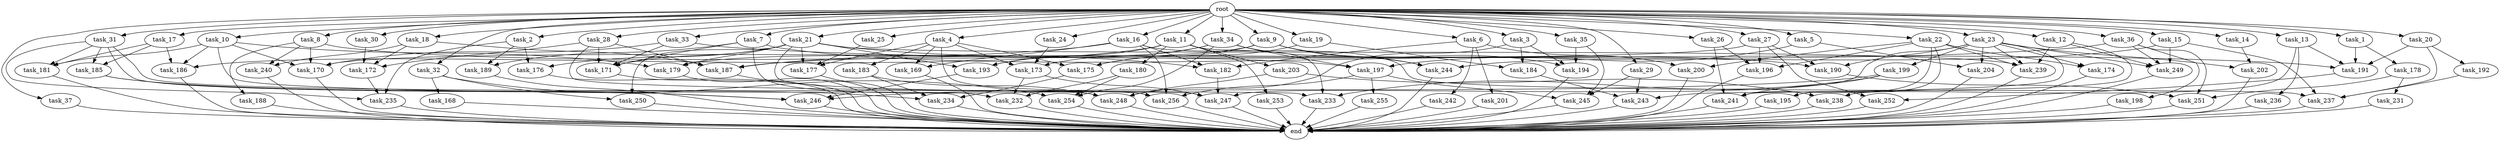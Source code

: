 digraph G {
  root [size="0.000000"];
  task_1 [size="10.240000"];
  task_2 [size="10.240000"];
  task_3 [size="10.240000"];
  task_4 [size="10.240000"];
  task_5 [size="10.240000"];
  task_6 [size="10.240000"];
  task_7 [size="10.240000"];
  task_8 [size="10.240000"];
  task_9 [size="10.240000"];
  task_10 [size="10.240000"];
  task_11 [size="10.240000"];
  task_12 [size="10.240000"];
  task_13 [size="10.240000"];
  task_14 [size="10.240000"];
  task_15 [size="10.240000"];
  task_16 [size="10.240000"];
  task_17 [size="10.240000"];
  task_18 [size="10.240000"];
  task_19 [size="10.240000"];
  task_20 [size="10.240000"];
  task_21 [size="10.240000"];
  task_22 [size="10.240000"];
  task_23 [size="10.240000"];
  task_24 [size="10.240000"];
  task_25 [size="10.240000"];
  task_26 [size="10.240000"];
  task_27 [size="10.240000"];
  task_28 [size="10.240000"];
  task_29 [size="10.240000"];
  task_30 [size="10.240000"];
  task_31 [size="10.240000"];
  task_32 [size="10.240000"];
  task_33 [size="10.240000"];
  task_34 [size="10.240000"];
  task_35 [size="10.240000"];
  task_36 [size="10.240000"];
  task_37 [size="10.240000"];
  task_168 [size="773094113.280000"];
  task_169 [size="1717986918.400000"];
  task_170 [size="5927054868.480000"];
  task_171 [size="9706626088.960001"];
  task_172 [size="9105330667.520000"];
  task_173 [size="15461882265.600000"];
  task_174 [size="6871947673.600000"];
  task_175 [size="5239860101.120000"];
  task_176 [size="5841155522.560000"];
  task_177 [size="9019431321.600000"];
  task_178 [size="6957847019.520000"];
  task_179 [size="11682311045.120001"];
  task_180 [size="1374389534.720000"];
  task_181 [size="8074538516.480000"];
  task_182 [size="6184752906.240000"];
  task_183 [size="1374389534.720000"];
  task_184 [size="2147483648.000000"];
  task_185 [size="4982162063.360000"];
  task_186 [size="8675833937.920000"];
  task_187 [size="9448928051.200001"];
  task_188 [size="2147483648.000000"];
  task_189 [size="3435973836.800000"];
  task_190 [size="4810363371.520000"];
  task_191 [size="12884901888.000000"];
  task_192 [size="1374389534.720000"];
  task_193 [size="15461882265.600000"];
  task_194 [size="9964324126.719999"];
  task_195 [size="5497558138.880000"];
  task_196 [size="11338713661.440001"];
  task_197 [size="12884901888.000000"];
  task_198 [size="1374389534.720000"];
  task_199 [size="1374389534.720000"];
  task_200 [size="5841155522.560000"];
  task_201 [size="343597383.680000"];
  task_202 [size="4466765987.840000"];
  task_203 [size="1374389534.720000"];
  task_204 [size="3521873182.720000"];
  task_231 [size="773094113.280000"];
  task_232 [size="9191230013.440001"];
  task_233 [size="9105330667.520000"];
  task_234 [size="10393820856.320000"];
  task_235 [size="1460288880.640000"];
  task_236 [size="4209067950.080000"];
  task_237 [size="5153960755.200000"];
  task_238 [size="4982162063.360000"];
  task_239 [size="19327352832.000000"];
  task_240 [size="9105330667.520000"];
  task_241 [size="24910810316.799999"];
  task_242 [size="343597383.680000"];
  task_243 [size="6957847019.520000"];
  task_244 [size="12025908428.800001"];
  task_245 [size="13915694039.040001"];
  task_246 [size="18640158064.639999"];
  task_247 [size="16578573762.559999"];
  task_248 [size="7129645711.360001"];
  task_249 [size="10050223472.639999"];
  task_250 [size="6270652252.160000"];
  task_251 [size="9105330667.520000"];
  task_252 [size="5841155522.560000"];
  task_253 [size="1374389534.720000"];
  task_254 [size="13572096655.360001"];
  task_255 [size="4209067950.080000"];
  task_256 [size="9019431321.600000"];
  end [size="0.000000"];

  root -> task_1 [size="1.000000"];
  root -> task_2 [size="1.000000"];
  root -> task_3 [size="1.000000"];
  root -> task_4 [size="1.000000"];
  root -> task_5 [size="1.000000"];
  root -> task_6 [size="1.000000"];
  root -> task_7 [size="1.000000"];
  root -> task_8 [size="1.000000"];
  root -> task_9 [size="1.000000"];
  root -> task_10 [size="1.000000"];
  root -> task_11 [size="1.000000"];
  root -> task_12 [size="1.000000"];
  root -> task_13 [size="1.000000"];
  root -> task_14 [size="1.000000"];
  root -> task_15 [size="1.000000"];
  root -> task_16 [size="1.000000"];
  root -> task_17 [size="1.000000"];
  root -> task_18 [size="1.000000"];
  root -> task_19 [size="1.000000"];
  root -> task_20 [size="1.000000"];
  root -> task_21 [size="1.000000"];
  root -> task_22 [size="1.000000"];
  root -> task_23 [size="1.000000"];
  root -> task_24 [size="1.000000"];
  root -> task_25 [size="1.000000"];
  root -> task_26 [size="1.000000"];
  root -> task_27 [size="1.000000"];
  root -> task_28 [size="1.000000"];
  root -> task_29 [size="1.000000"];
  root -> task_30 [size="1.000000"];
  root -> task_31 [size="1.000000"];
  root -> task_32 [size="1.000000"];
  root -> task_33 [size="1.000000"];
  root -> task_34 [size="1.000000"];
  root -> task_35 [size="1.000000"];
  root -> task_36 [size="1.000000"];
  root -> task_37 [size="1.000000"];
  task_1 -> task_178 [size="679477248.000000"];
  task_1 -> task_191 [size="679477248.000000"];
  task_2 -> task_176 [size="33554432.000000"];
  task_2 -> task_189 [size="33554432.000000"];
  task_2 -> task_235 [size="33554432.000000"];
  task_3 -> task_184 [size="134217728.000000"];
  task_3 -> task_194 [size="134217728.000000"];
  task_3 -> task_248 [size="134217728.000000"];
  task_4 -> task_169 [size="134217728.000000"];
  task_4 -> task_173 [size="134217728.000000"];
  task_4 -> task_175 [size="134217728.000000"];
  task_4 -> task_177 [size="134217728.000000"];
  task_4 -> task_183 [size="134217728.000000"];
  task_4 -> task_256 [size="134217728.000000"];
  task_5 -> task_197 [size="209715200.000000"];
  task_5 -> task_204 [size="209715200.000000"];
  task_6 -> task_182 [size="33554432.000000"];
  task_6 -> task_200 [size="33554432.000000"];
  task_6 -> task_201 [size="33554432.000000"];
  task_6 -> task_242 [size="33554432.000000"];
  task_7 -> task_171 [size="301989888.000000"];
  task_7 -> task_189 [size="301989888.000000"];
  task_7 -> task_190 [size="301989888.000000"];
  task_7 -> task_256 [size="301989888.000000"];
  task_8 -> task_170 [size="209715200.000000"];
  task_8 -> task_188 [size="209715200.000000"];
  task_8 -> task_197 [size="209715200.000000"];
  task_8 -> task_240 [size="209715200.000000"];
  task_9 -> task_175 [size="301989888.000000"];
  task_9 -> task_179 [size="301989888.000000"];
  task_9 -> task_194 [size="301989888.000000"];
  task_9 -> task_244 [size="301989888.000000"];
  task_10 -> task_170 [size="301989888.000000"];
  task_10 -> task_179 [size="301989888.000000"];
  task_10 -> task_181 [size="301989888.000000"];
  task_10 -> task_186 [size="301989888.000000"];
  task_10 -> task_246 [size="301989888.000000"];
  task_11 -> task_180 [size="134217728.000000"];
  task_11 -> task_186 [size="134217728.000000"];
  task_11 -> task_193 [size="134217728.000000"];
  task_11 -> task_203 [size="134217728.000000"];
  task_11 -> task_233 [size="134217728.000000"];
  task_11 -> task_253 [size="134217728.000000"];
  task_12 -> task_239 [size="679477248.000000"];
  task_12 -> task_241 [size="679477248.000000"];
  task_12 -> task_249 [size="679477248.000000"];
  task_13 -> task_191 [size="411041792.000000"];
  task_13 -> task_236 [size="411041792.000000"];
  task_13 -> task_238 [size="411041792.000000"];
  task_14 -> task_202 [size="301989888.000000"];
  task_15 -> task_237 [size="33554432.000000"];
  task_15 -> task_244 [size="33554432.000000"];
  task_15 -> task_249 [size="33554432.000000"];
  task_16 -> task_169 [size="33554432.000000"];
  task_16 -> task_182 [size="33554432.000000"];
  task_16 -> task_187 [size="33554432.000000"];
  task_16 -> task_237 [size="33554432.000000"];
  task_16 -> task_256 [size="33554432.000000"];
  task_17 -> task_181 [size="411041792.000000"];
  task_17 -> task_185 [size="411041792.000000"];
  task_17 -> task_186 [size="411041792.000000"];
  task_18 -> task_172 [size="679477248.000000"];
  task_18 -> task_187 [size="679477248.000000"];
  task_18 -> task_240 [size="679477248.000000"];
  task_19 -> task_175 [size="75497472.000000"];
  task_19 -> task_184 [size="75497472.000000"];
  task_20 -> task_191 [size="134217728.000000"];
  task_20 -> task_192 [size="134217728.000000"];
  task_20 -> task_237 [size="134217728.000000"];
  task_21 -> task_171 [size="536870912.000000"];
  task_21 -> task_176 [size="536870912.000000"];
  task_21 -> task_177 [size="536870912.000000"];
  task_21 -> task_179 [size="536870912.000000"];
  task_21 -> task_182 [size="536870912.000000"];
  task_21 -> task_193 [size="536870912.000000"];
  task_21 -> task_239 [size="536870912.000000"];
  task_21 -> task_247 [size="536870912.000000"];
  task_21 -> task_250 [size="536870912.000000"];
  task_22 -> task_174 [size="536870912.000000"];
  task_22 -> task_195 [size="536870912.000000"];
  task_22 -> task_196 [size="536870912.000000"];
  task_22 -> task_200 [size="536870912.000000"];
  task_22 -> task_239 [size="536870912.000000"];
  task_22 -> task_241 [size="536870912.000000"];
  task_23 -> task_174 [size="134217728.000000"];
  task_23 -> task_190 [size="134217728.000000"];
  task_23 -> task_199 [size="134217728.000000"];
  task_23 -> task_202 [size="134217728.000000"];
  task_23 -> task_204 [size="134217728.000000"];
  task_23 -> task_239 [size="134217728.000000"];
  task_23 -> task_243 [size="134217728.000000"];
  task_23 -> task_247 [size="134217728.000000"];
  task_23 -> task_249 [size="134217728.000000"];
  task_24 -> task_173 [size="536870912.000000"];
  task_25 -> task_177 [size="209715200.000000"];
  task_26 -> task_196 [size="536870912.000000"];
  task_26 -> task_241 [size="536870912.000000"];
  task_27 -> task_170 [size="33554432.000000"];
  task_27 -> task_190 [size="33554432.000000"];
  task_27 -> task_196 [size="33554432.000000"];
  task_27 -> task_252 [size="33554432.000000"];
  task_28 -> task_171 [size="75497472.000000"];
  task_28 -> task_172 [size="75497472.000000"];
  task_28 -> task_187 [size="75497472.000000"];
  task_28 -> task_233 [size="75497472.000000"];
  task_29 -> task_243 [size="411041792.000000"];
  task_29 -> task_245 [size="411041792.000000"];
  task_30 -> task_172 [size="134217728.000000"];
  task_31 -> task_181 [size="75497472.000000"];
  task_31 -> task_185 [size="75497472.000000"];
  task_31 -> task_232 [size="75497472.000000"];
  task_31 -> task_235 [size="75497472.000000"];
  task_31 -> task_248 [size="75497472.000000"];
  task_32 -> task_168 [size="75497472.000000"];
  task_32 -> task_250 [size="75497472.000000"];
  task_32 -> task_254 [size="75497472.000000"];
  task_33 -> task_170 [size="33554432.000000"];
  task_33 -> task_171 [size="33554432.000000"];
  task_33 -> task_191 [size="33554432.000000"];
  task_34 -> task_173 [size="838860800.000000"];
  task_34 -> task_193 [size="838860800.000000"];
  task_34 -> task_197 [size="838860800.000000"];
  task_34 -> task_244 [size="838860800.000000"];
  task_34 -> task_254 [size="838860800.000000"];
  task_35 -> task_194 [size="536870912.000000"];
  task_35 -> task_245 [size="536870912.000000"];
  task_36 -> task_187 [size="134217728.000000"];
  task_36 -> task_198 [size="134217728.000000"];
  task_36 -> task_249 [size="134217728.000000"];
  task_36 -> task_251 [size="134217728.000000"];
  task_37 -> end [size="1.000000"];
  task_168 -> end [size="1.000000"];
  task_169 -> end [size="1.000000"];
  task_170 -> end [size="1.000000"];
  task_171 -> end [size="1.000000"];
  task_172 -> task_235 [size="33554432.000000"];
  task_173 -> task_232 [size="411041792.000000"];
  task_173 -> task_247 [size="411041792.000000"];
  task_174 -> end [size="1.000000"];
  task_175 -> task_234 [size="301989888.000000"];
  task_176 -> end [size="1.000000"];
  task_177 -> end [size="1.000000"];
  task_178 -> task_231 [size="75497472.000000"];
  task_178 -> task_251 [size="75497472.000000"];
  task_179 -> end [size="1.000000"];
  task_180 -> task_232 [size="411041792.000000"];
  task_180 -> task_254 [size="411041792.000000"];
  task_181 -> end [size="1.000000"];
  task_182 -> task_247 [size="536870912.000000"];
  task_183 -> task_234 [size="411041792.000000"];
  task_183 -> task_248 [size="411041792.000000"];
  task_184 -> task_243 [size="134217728.000000"];
  task_185 -> task_234 [size="301989888.000000"];
  task_185 -> task_246 [size="301989888.000000"];
  task_186 -> end [size="1.000000"];
  task_187 -> end [size="1.000000"];
  task_188 -> end [size="1.000000"];
  task_189 -> end [size="1.000000"];
  task_190 -> task_251 [size="679477248.000000"];
  task_191 -> task_252 [size="536870912.000000"];
  task_192 -> task_237 [size="301989888.000000"];
  task_193 -> task_246 [size="536870912.000000"];
  task_194 -> end [size="1.000000"];
  task_195 -> end [size="1.000000"];
  task_196 -> end [size="1.000000"];
  task_197 -> task_245 [size="411041792.000000"];
  task_197 -> task_255 [size="411041792.000000"];
  task_197 -> task_256 [size="411041792.000000"];
  task_198 -> end [size="1.000000"];
  task_199 -> task_233 [size="679477248.000000"];
  task_199 -> task_241 [size="679477248.000000"];
  task_199 -> task_246 [size="679477248.000000"];
  task_200 -> end [size="1.000000"];
  task_201 -> end [size="1.000000"];
  task_202 -> end [size="1.000000"];
  task_203 -> task_238 [size="75497472.000000"];
  task_203 -> task_248 [size="75497472.000000"];
  task_204 -> end [size="1.000000"];
  task_231 -> end [size="1.000000"];
  task_232 -> end [size="1.000000"];
  task_233 -> end [size="1.000000"];
  task_234 -> end [size="1.000000"];
  task_235 -> end [size="1.000000"];
  task_236 -> end [size="1.000000"];
  task_237 -> end [size="1.000000"];
  task_238 -> end [size="1.000000"];
  task_239 -> end [size="1.000000"];
  task_240 -> end [size="1.000000"];
  task_241 -> end [size="1.000000"];
  task_242 -> end [size="1.000000"];
  task_243 -> end [size="1.000000"];
  task_244 -> end [size="1.000000"];
  task_245 -> end [size="1.000000"];
  task_246 -> end [size="1.000000"];
  task_247 -> end [size="1.000000"];
  task_248 -> end [size="1.000000"];
  task_249 -> end [size="1.000000"];
  task_250 -> end [size="1.000000"];
  task_251 -> end [size="1.000000"];
  task_252 -> end [size="1.000000"];
  task_253 -> end [size="1.000000"];
  task_254 -> end [size="1.000000"];
  task_255 -> end [size="1.000000"];
  task_256 -> end [size="1.000000"];
}
